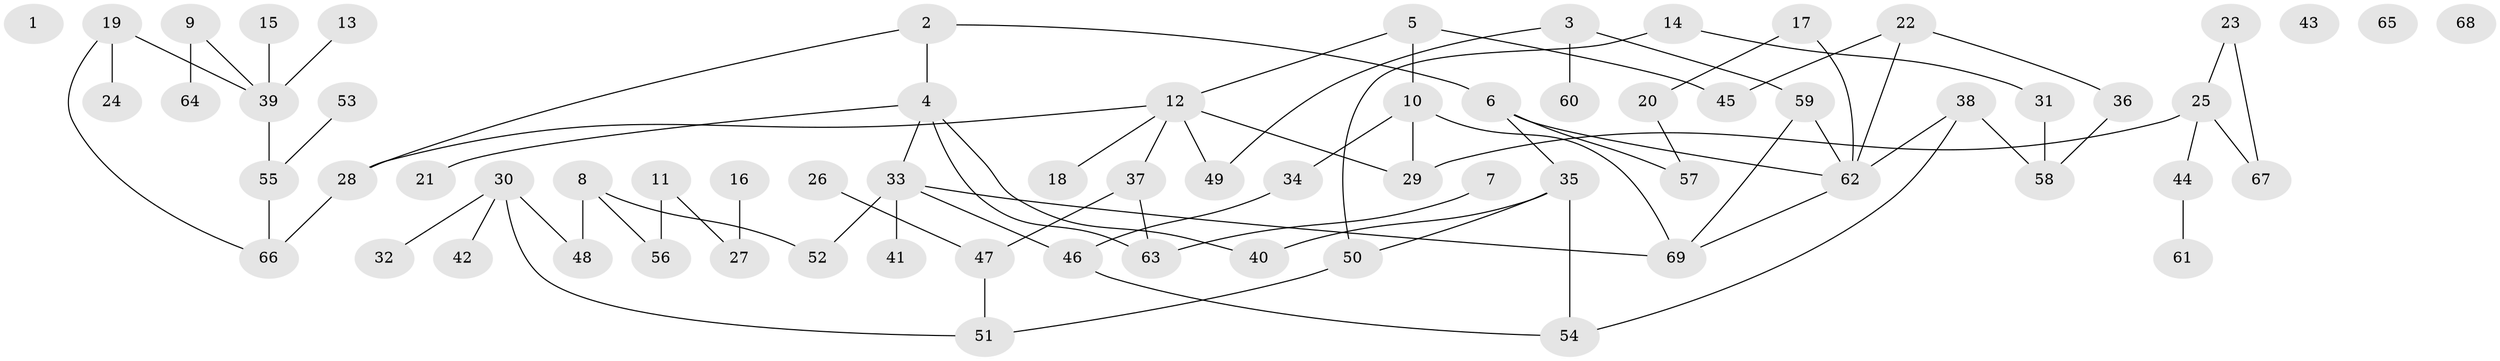 // coarse degree distribution, {0: 0.09302325581395349, 6: 0.046511627906976744, 3: 0.16279069767441862, 7: 0.046511627906976744, 4: 0.13953488372093023, 2: 0.20930232558139536, 1: 0.2558139534883721, 5: 0.046511627906976744}
// Generated by graph-tools (version 1.1) at 2025/41/03/06/25 10:41:23]
// undirected, 69 vertices, 82 edges
graph export_dot {
graph [start="1"]
  node [color=gray90,style=filled];
  1;
  2;
  3;
  4;
  5;
  6;
  7;
  8;
  9;
  10;
  11;
  12;
  13;
  14;
  15;
  16;
  17;
  18;
  19;
  20;
  21;
  22;
  23;
  24;
  25;
  26;
  27;
  28;
  29;
  30;
  31;
  32;
  33;
  34;
  35;
  36;
  37;
  38;
  39;
  40;
  41;
  42;
  43;
  44;
  45;
  46;
  47;
  48;
  49;
  50;
  51;
  52;
  53;
  54;
  55;
  56;
  57;
  58;
  59;
  60;
  61;
  62;
  63;
  64;
  65;
  66;
  67;
  68;
  69;
  2 -- 4;
  2 -- 6;
  2 -- 28;
  3 -- 49;
  3 -- 59;
  3 -- 60;
  4 -- 21;
  4 -- 33;
  4 -- 40;
  4 -- 63;
  5 -- 10;
  5 -- 12;
  5 -- 45;
  6 -- 35;
  6 -- 57;
  6 -- 62;
  7 -- 63;
  8 -- 48;
  8 -- 52;
  8 -- 56;
  9 -- 39;
  9 -- 64;
  10 -- 29;
  10 -- 34;
  10 -- 69;
  11 -- 27;
  11 -- 56;
  12 -- 18;
  12 -- 28;
  12 -- 29;
  12 -- 37;
  12 -- 49;
  13 -- 39;
  14 -- 31;
  14 -- 50;
  15 -- 39;
  16 -- 27;
  17 -- 20;
  17 -- 62;
  19 -- 24;
  19 -- 39;
  19 -- 66;
  20 -- 57;
  22 -- 36;
  22 -- 45;
  22 -- 62;
  23 -- 25;
  23 -- 67;
  25 -- 29;
  25 -- 44;
  25 -- 67;
  26 -- 47;
  28 -- 66;
  30 -- 32;
  30 -- 42;
  30 -- 48;
  30 -- 51;
  31 -- 58;
  33 -- 41;
  33 -- 46;
  33 -- 52;
  33 -- 69;
  34 -- 46;
  35 -- 40;
  35 -- 50;
  35 -- 54;
  36 -- 58;
  37 -- 47;
  37 -- 63;
  38 -- 54;
  38 -- 58;
  38 -- 62;
  39 -- 55;
  44 -- 61;
  46 -- 54;
  47 -- 51;
  50 -- 51;
  53 -- 55;
  55 -- 66;
  59 -- 62;
  59 -- 69;
  62 -- 69;
}
